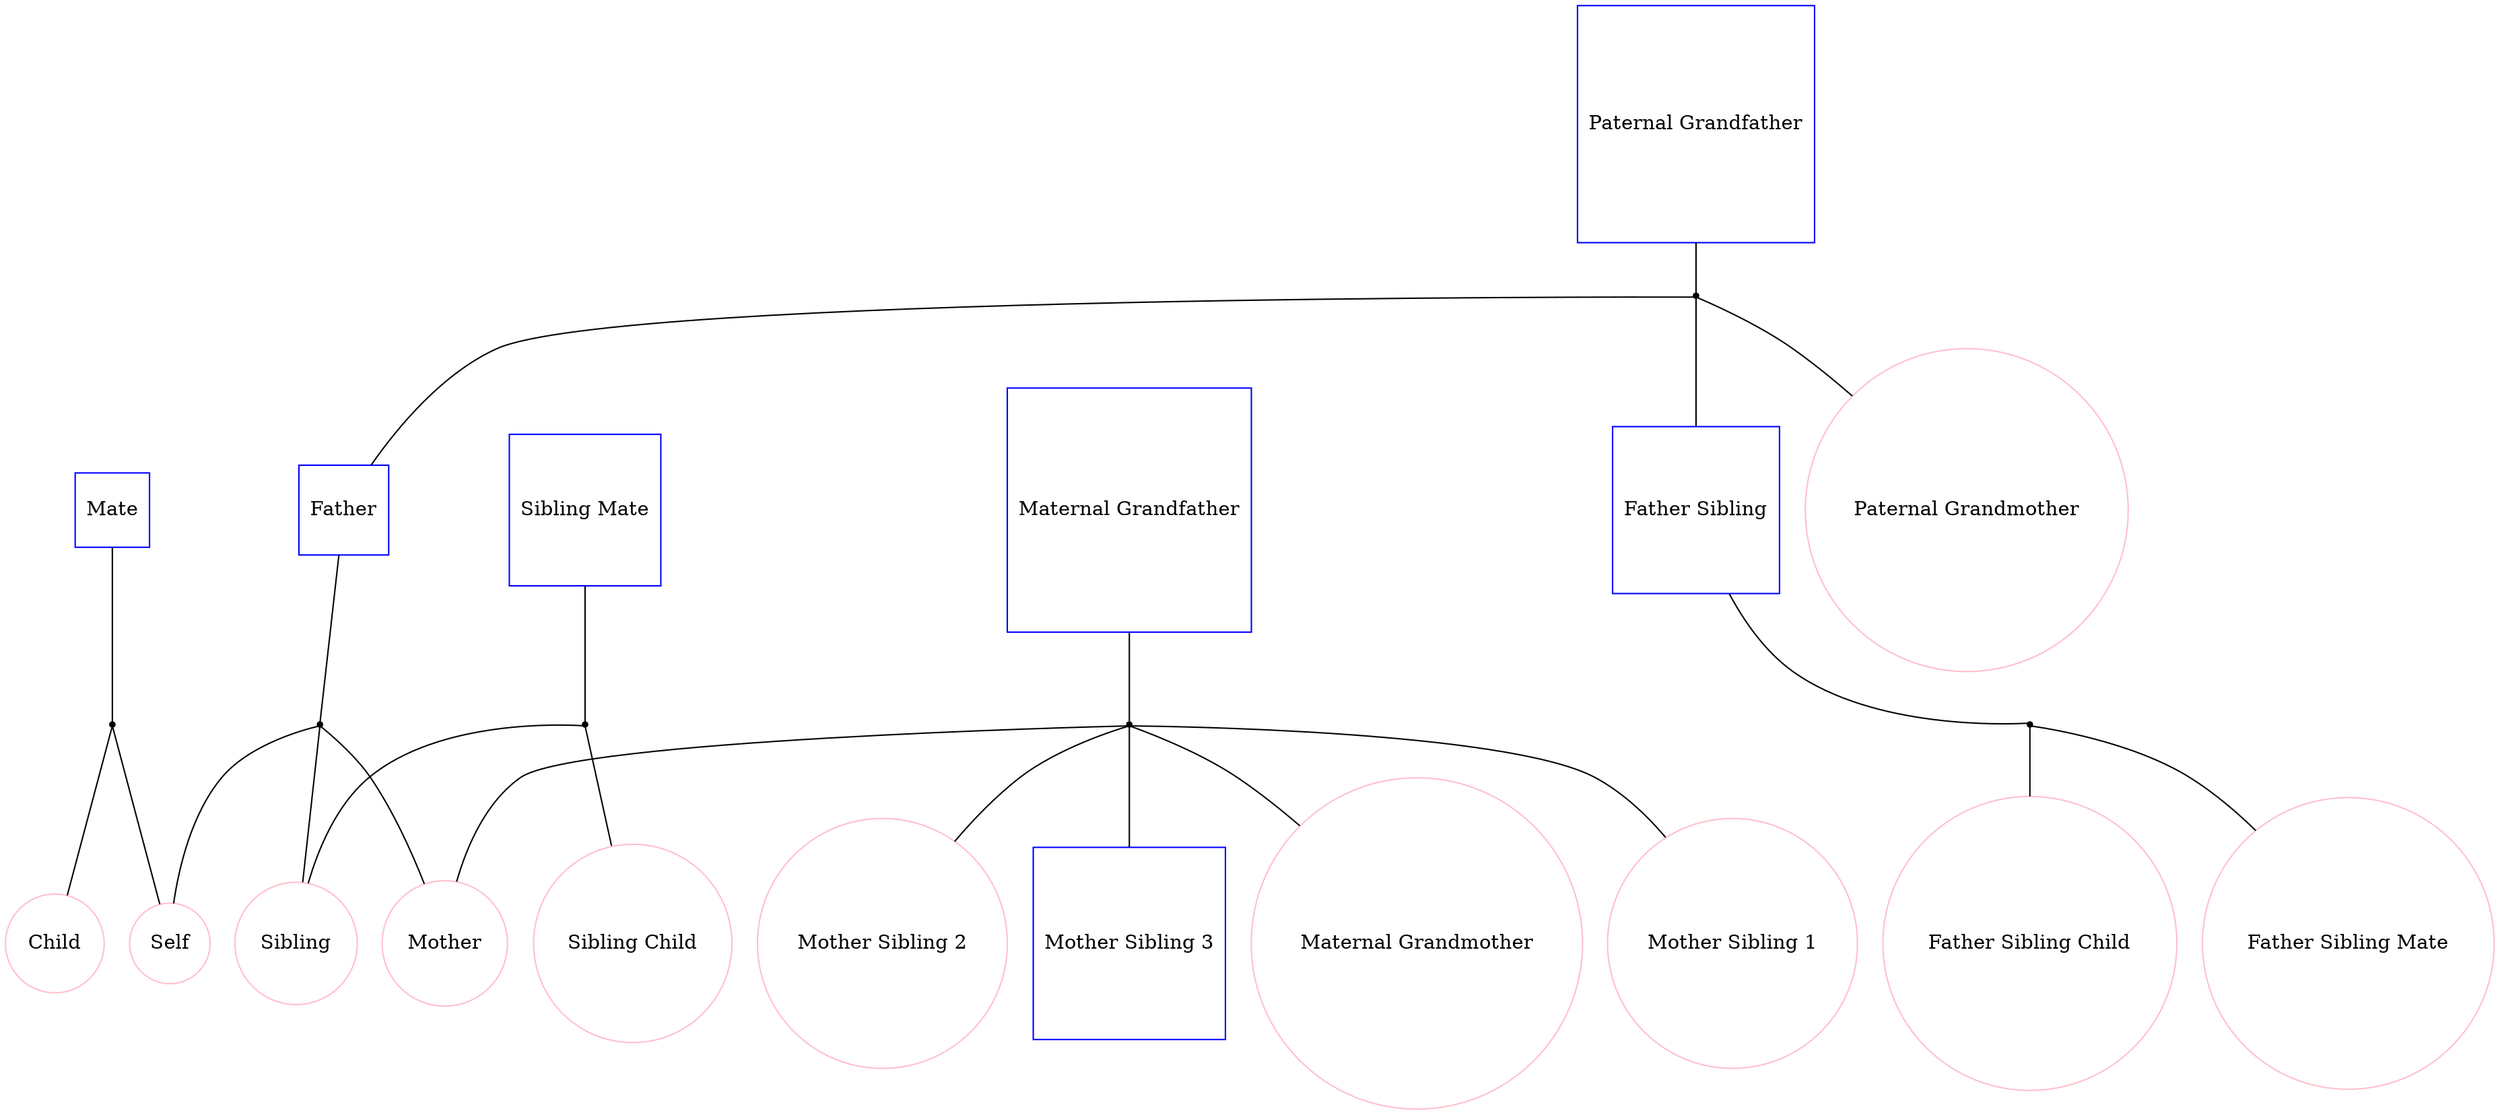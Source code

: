
graph f10 {
"Self" [shape=oval, regular=1, color="pink"];
"Mate" [shape=box, regular=1, color="blue"];
"Child" [shape=oval, regular=1, color="pink"];
"Sibling" [shape=oval, regular=1, color="pink"];
"Sibling Mate" [shape=box, regular=1, color="blue"];
"Sibling Child" [shape=oval, regular=1, color="pink"];
"Father" [shape=box, regular=1, color="blue"];
"Father Sibling" [shape=box, regular=1, color="blue"];
"Father Sibling Mate" [shape=oval, regular=1, color="pink"];
"Father Sibling Child" [shape=oval, regular=1, color="pink"];
"Paternal Grandmother" [shape=oval, regular=1, color="pink"];
"Paternal Grandfather" [shape=box, regular=1, color="blue"];
"Mother" [shape=oval, regular=1, color="pink"];
"Mother Sibling 1" [shape=oval, regular=1, color="pink"];
"Mother Sibling 2" [shape=oval, regular=1, color="pink"];
"Mother Sibling 3" [shape=box, regular=1, color="blue"];
"Maternal Grandmother" [shape=oval, regular=1, color="pink"];
"Maternal Grandfather" [shape=box, regular=1, color="blue"];

"mate+self" [shape=point];
"siblingmate+sibling" [shape=point];
"father+mother" [shape=point];
"fathersibling+fathersiblingmate" [shape=point];
"paternalgrandfather+paternalgrandmother" [shape=point];
"maternalgrandfather+maternalgrandmother" [shape=point];

"Mate" -- "mate+self" -- "Self";
"Sibling Mate" -- "siblingmate+sibling" -- "Sibling";
"Father" -- "father+mother" -- "Mother";
"Father Sibling" -- "fathersibling+fathersiblingmate" -- "Father Sibling Mate";
"Paternal Grandfather" -- "paternalgrandfather+paternalgrandmother" -- "Paternal Grandmother";
"Maternal Grandfather" -- "maternalgrandfather+maternalgrandmother" -- "Maternal Grandmother";

"father+mother" -- "Self";
"mate+self" -- "Child";
"father+mother" -- "Sibling";
"siblingmate+sibling" -- "Sibling Child";
"paternalgrandfather+paternalgrandmother" -- "Father";
"paternalgrandfather+paternalgrandmother" -- "Father Sibling";
"fathersibling+fathersiblingmate" -- "Father Sibling Child";
"maternalgrandfather+maternalgrandmother" -- "Mother";
"maternalgrandfather+maternalgrandmother" -- "Mother Sibling 1";
"maternalgrandfather+maternalgrandmother" -- "Mother Sibling 2";
"maternalgrandfather+maternalgrandmother" -- "Mother Sibling 3";
}
    